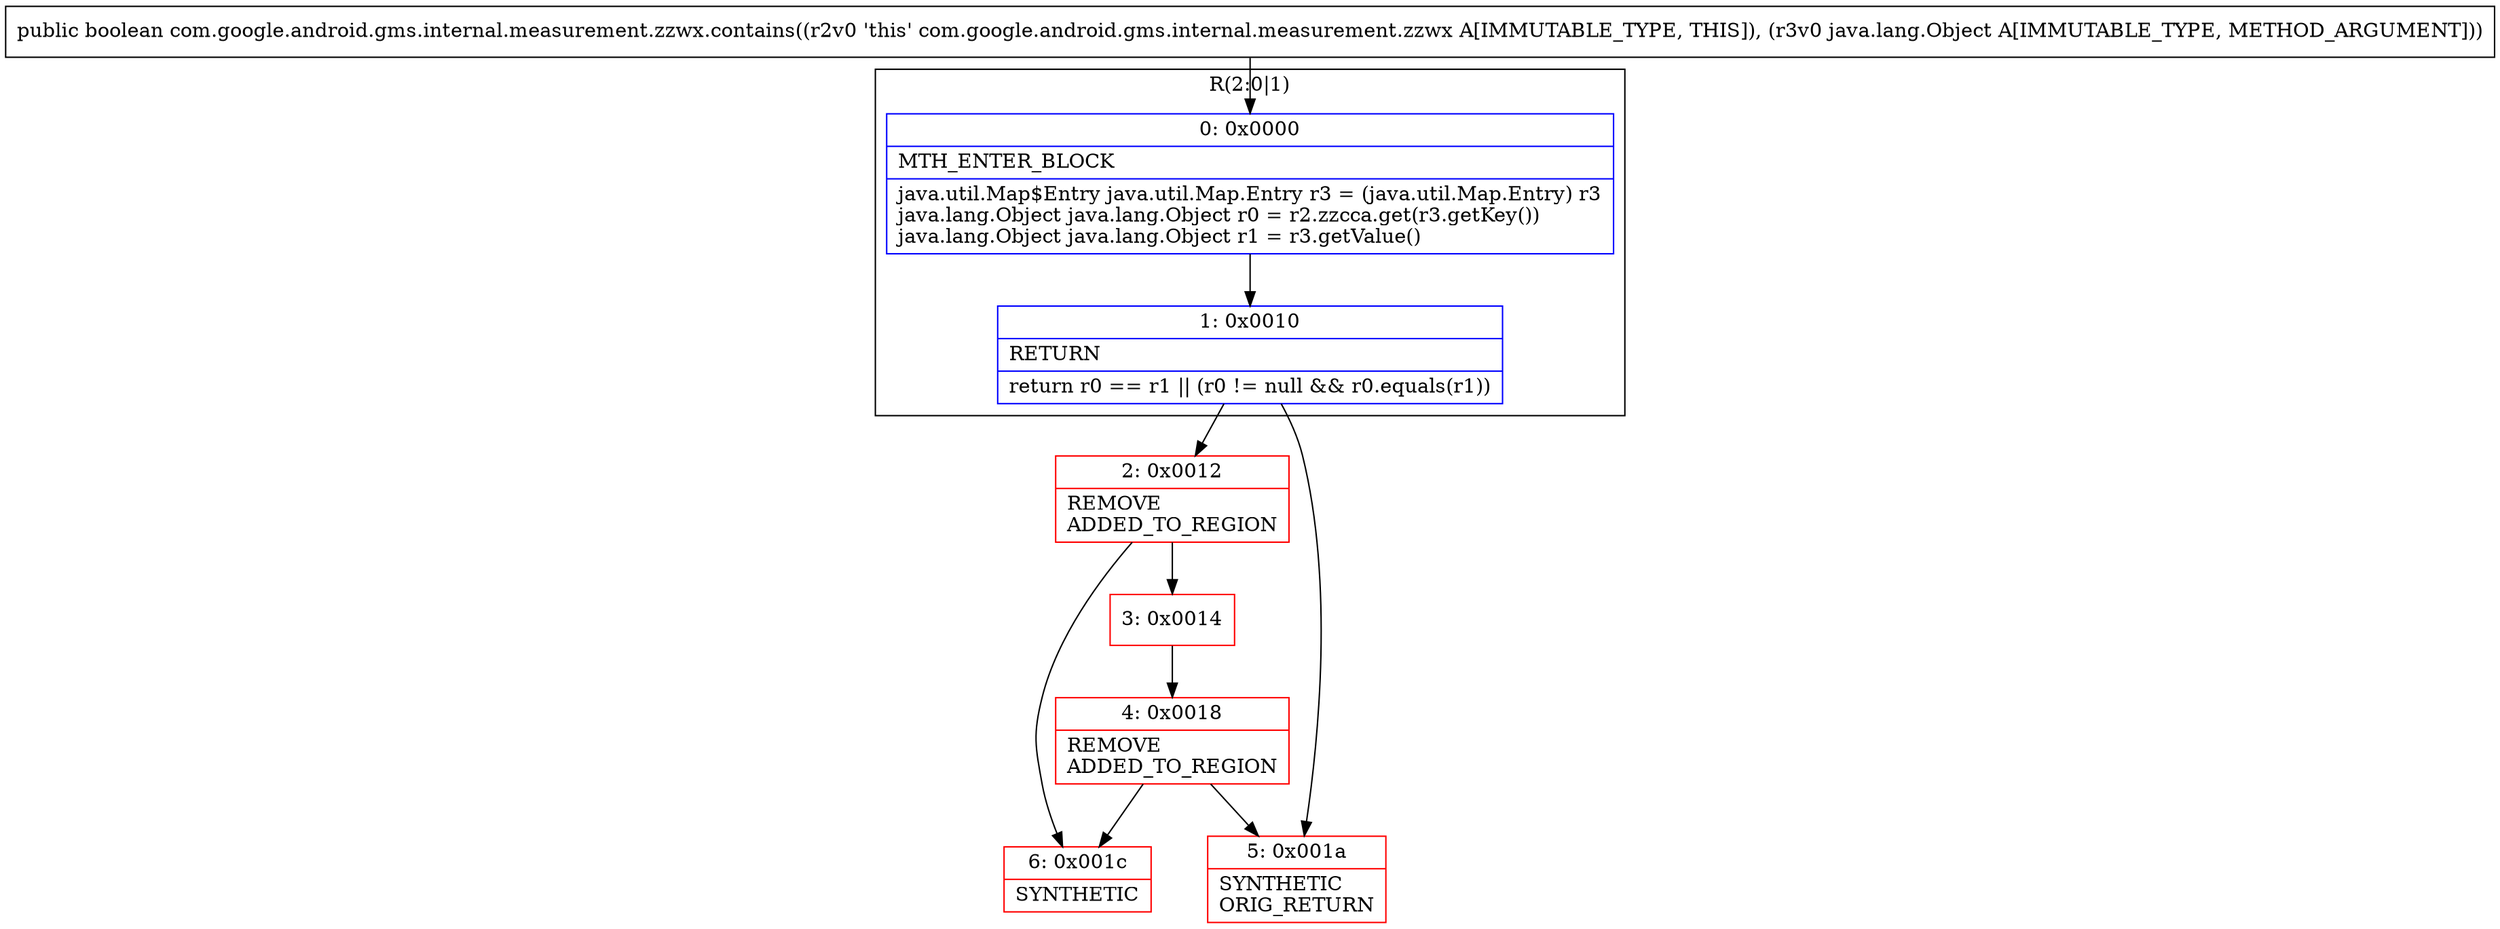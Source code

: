 digraph "CFG forcom.google.android.gms.internal.measurement.zzwx.contains(Ljava\/lang\/Object;)Z" {
subgraph cluster_Region_83678669 {
label = "R(2:0|1)";
node [shape=record,color=blue];
Node_0 [shape=record,label="{0\:\ 0x0000|MTH_ENTER_BLOCK\l|java.util.Map$Entry java.util.Map.Entry r3 = (java.util.Map.Entry) r3\ljava.lang.Object java.lang.Object r0 = r2.zzcca.get(r3.getKey())\ljava.lang.Object java.lang.Object r1 = r3.getValue()\l}"];
Node_1 [shape=record,label="{1\:\ 0x0010|RETURN\l|return r0 == r1 \|\| (r0 != null && r0.equals(r1))\l}"];
}
Node_2 [shape=record,color=red,label="{2\:\ 0x0012|REMOVE\lADDED_TO_REGION\l}"];
Node_3 [shape=record,color=red,label="{3\:\ 0x0014}"];
Node_4 [shape=record,color=red,label="{4\:\ 0x0018|REMOVE\lADDED_TO_REGION\l}"];
Node_5 [shape=record,color=red,label="{5\:\ 0x001a|SYNTHETIC\lORIG_RETURN\l}"];
Node_6 [shape=record,color=red,label="{6\:\ 0x001c|SYNTHETIC\l}"];
MethodNode[shape=record,label="{public boolean com.google.android.gms.internal.measurement.zzwx.contains((r2v0 'this' com.google.android.gms.internal.measurement.zzwx A[IMMUTABLE_TYPE, THIS]), (r3v0 java.lang.Object A[IMMUTABLE_TYPE, METHOD_ARGUMENT])) }"];
MethodNode -> Node_0;
Node_0 -> Node_1;
Node_1 -> Node_2;
Node_1 -> Node_5;
Node_2 -> Node_3;
Node_2 -> Node_6;
Node_3 -> Node_4;
Node_4 -> Node_5;
Node_4 -> Node_6;
}

